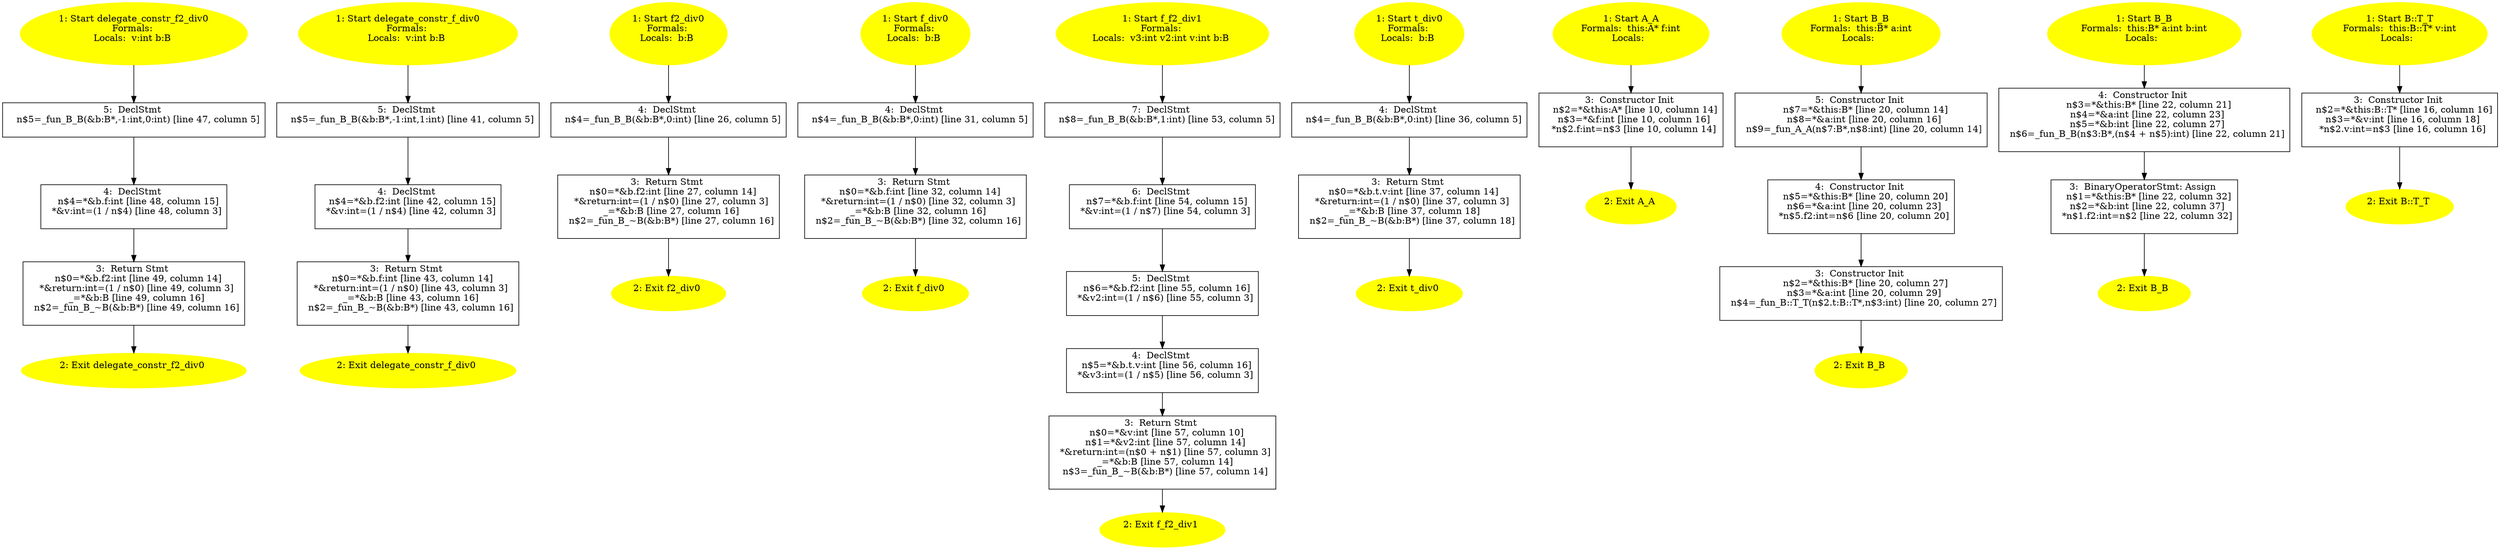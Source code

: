 /* @generated */
digraph cfg {
"delegate_constr_f2_div0#13553474688240246893.0ce7e6b119d9277f847a079378cf30a1_1" [label="1: Start delegate_constr_f2_div0\nFormals: \nLocals:  v:int b:B \n  " color=yellow style=filled]
	

	 "delegate_constr_f2_div0#13553474688240246893.0ce7e6b119d9277f847a079378cf30a1_1" -> "delegate_constr_f2_div0#13553474688240246893.0ce7e6b119d9277f847a079378cf30a1_5" ;
"delegate_constr_f2_div0#13553474688240246893.0ce7e6b119d9277f847a079378cf30a1_2" [label="2: Exit delegate_constr_f2_div0 \n  " color=yellow style=filled]
	

"delegate_constr_f2_div0#13553474688240246893.0ce7e6b119d9277f847a079378cf30a1_3" [label="3:  Return Stmt \n   n$0=*&b.f2:int [line 49, column 14]\n  *&return:int=(1 / n$0) [line 49, column 3]\n  _=*&b:B [line 49, column 16]\n  n$2=_fun_B_~B(&b:B*) [line 49, column 16]\n " shape="box"]
	

	 "delegate_constr_f2_div0#13553474688240246893.0ce7e6b119d9277f847a079378cf30a1_3" -> "delegate_constr_f2_div0#13553474688240246893.0ce7e6b119d9277f847a079378cf30a1_2" ;
"delegate_constr_f2_div0#13553474688240246893.0ce7e6b119d9277f847a079378cf30a1_4" [label="4:  DeclStmt \n   n$4=*&b.f:int [line 48, column 15]\n  *&v:int=(1 / n$4) [line 48, column 3]\n " shape="box"]
	

	 "delegate_constr_f2_div0#13553474688240246893.0ce7e6b119d9277f847a079378cf30a1_4" -> "delegate_constr_f2_div0#13553474688240246893.0ce7e6b119d9277f847a079378cf30a1_3" ;
"delegate_constr_f2_div0#13553474688240246893.0ce7e6b119d9277f847a079378cf30a1_5" [label="5:  DeclStmt \n   n$5=_fun_B_B(&b:B*,-1:int,0:int) [line 47, column 5]\n " shape="box"]
	

	 "delegate_constr_f2_div0#13553474688240246893.0ce7e6b119d9277f847a079378cf30a1_5" -> "delegate_constr_f2_div0#13553474688240246893.0ce7e6b119d9277f847a079378cf30a1_4" ;
"delegate_constr_f_div0#5612932889167727636.f7eff0d7a58a3e6a6faddf562531b7f4_1" [label="1: Start delegate_constr_f_div0\nFormals: \nLocals:  v:int b:B \n  " color=yellow style=filled]
	

	 "delegate_constr_f_div0#5612932889167727636.f7eff0d7a58a3e6a6faddf562531b7f4_1" -> "delegate_constr_f_div0#5612932889167727636.f7eff0d7a58a3e6a6faddf562531b7f4_5" ;
"delegate_constr_f_div0#5612932889167727636.f7eff0d7a58a3e6a6faddf562531b7f4_2" [label="2: Exit delegate_constr_f_div0 \n  " color=yellow style=filled]
	

"delegate_constr_f_div0#5612932889167727636.f7eff0d7a58a3e6a6faddf562531b7f4_3" [label="3:  Return Stmt \n   n$0=*&b.f:int [line 43, column 14]\n  *&return:int=(1 / n$0) [line 43, column 3]\n  _=*&b:B [line 43, column 16]\n  n$2=_fun_B_~B(&b:B*) [line 43, column 16]\n " shape="box"]
	

	 "delegate_constr_f_div0#5612932889167727636.f7eff0d7a58a3e6a6faddf562531b7f4_3" -> "delegate_constr_f_div0#5612932889167727636.f7eff0d7a58a3e6a6faddf562531b7f4_2" ;
"delegate_constr_f_div0#5612932889167727636.f7eff0d7a58a3e6a6faddf562531b7f4_4" [label="4:  DeclStmt \n   n$4=*&b.f2:int [line 42, column 15]\n  *&v:int=(1 / n$4) [line 42, column 3]\n " shape="box"]
	

	 "delegate_constr_f_div0#5612932889167727636.f7eff0d7a58a3e6a6faddf562531b7f4_4" -> "delegate_constr_f_div0#5612932889167727636.f7eff0d7a58a3e6a6faddf562531b7f4_3" ;
"delegate_constr_f_div0#5612932889167727636.f7eff0d7a58a3e6a6faddf562531b7f4_5" [label="5:  DeclStmt \n   n$5=_fun_B_B(&b:B*,-1:int,1:int) [line 41, column 5]\n " shape="box"]
	

	 "delegate_constr_f_div0#5612932889167727636.f7eff0d7a58a3e6a6faddf562531b7f4_5" -> "delegate_constr_f_div0#5612932889167727636.f7eff0d7a58a3e6a6faddf562531b7f4_4" ;
"f2_div0#7534053771484990951.dd0b0233a011b5600e68aef2c840bcef_1" [label="1: Start f2_div0\nFormals: \nLocals:  b:B \n  " color=yellow style=filled]
	

	 "f2_div0#7534053771484990951.dd0b0233a011b5600e68aef2c840bcef_1" -> "f2_div0#7534053771484990951.dd0b0233a011b5600e68aef2c840bcef_4" ;
"f2_div0#7534053771484990951.dd0b0233a011b5600e68aef2c840bcef_2" [label="2: Exit f2_div0 \n  " color=yellow style=filled]
	

"f2_div0#7534053771484990951.dd0b0233a011b5600e68aef2c840bcef_3" [label="3:  Return Stmt \n   n$0=*&b.f2:int [line 27, column 14]\n  *&return:int=(1 / n$0) [line 27, column 3]\n  _=*&b:B [line 27, column 16]\n  n$2=_fun_B_~B(&b:B*) [line 27, column 16]\n " shape="box"]
	

	 "f2_div0#7534053771484990951.dd0b0233a011b5600e68aef2c840bcef_3" -> "f2_div0#7534053771484990951.dd0b0233a011b5600e68aef2c840bcef_2" ;
"f2_div0#7534053771484990951.dd0b0233a011b5600e68aef2c840bcef_4" [label="4:  DeclStmt \n   n$4=_fun_B_B(&b:B*,0:int) [line 26, column 5]\n " shape="box"]
	

	 "f2_div0#7534053771484990951.dd0b0233a011b5600e68aef2c840bcef_4" -> "f2_div0#7534053771484990951.dd0b0233a011b5600e68aef2c840bcef_3" ;
"f_div0#425664895438337450.ac4424ba5cea731e26a9fe2fb1b0b687_1" [label="1: Start f_div0\nFormals: \nLocals:  b:B \n  " color=yellow style=filled]
	

	 "f_div0#425664895438337450.ac4424ba5cea731e26a9fe2fb1b0b687_1" -> "f_div0#425664895438337450.ac4424ba5cea731e26a9fe2fb1b0b687_4" ;
"f_div0#425664895438337450.ac4424ba5cea731e26a9fe2fb1b0b687_2" [label="2: Exit f_div0 \n  " color=yellow style=filled]
	

"f_div0#425664895438337450.ac4424ba5cea731e26a9fe2fb1b0b687_3" [label="3:  Return Stmt \n   n$0=*&b.f:int [line 32, column 14]\n  *&return:int=(1 / n$0) [line 32, column 3]\n  _=*&b:B [line 32, column 16]\n  n$2=_fun_B_~B(&b:B*) [line 32, column 16]\n " shape="box"]
	

	 "f_div0#425664895438337450.ac4424ba5cea731e26a9fe2fb1b0b687_3" -> "f_div0#425664895438337450.ac4424ba5cea731e26a9fe2fb1b0b687_2" ;
"f_div0#425664895438337450.ac4424ba5cea731e26a9fe2fb1b0b687_4" [label="4:  DeclStmt \n   n$4=_fun_B_B(&b:B*,0:int) [line 31, column 5]\n " shape="box"]
	

	 "f_div0#425664895438337450.ac4424ba5cea731e26a9fe2fb1b0b687_4" -> "f_div0#425664895438337450.ac4424ba5cea731e26a9fe2fb1b0b687_3" ;
"f_f2_div1#1916649103065485619.7e2fb5eeaa415affd6bdd86573d188de_1" [label="1: Start f_f2_div1\nFormals: \nLocals:  v3:int v2:int v:int b:B \n  " color=yellow style=filled]
	

	 "f_f2_div1#1916649103065485619.7e2fb5eeaa415affd6bdd86573d188de_1" -> "f_f2_div1#1916649103065485619.7e2fb5eeaa415affd6bdd86573d188de_7" ;
"f_f2_div1#1916649103065485619.7e2fb5eeaa415affd6bdd86573d188de_2" [label="2: Exit f_f2_div1 \n  " color=yellow style=filled]
	

"f_f2_div1#1916649103065485619.7e2fb5eeaa415affd6bdd86573d188de_3" [label="3:  Return Stmt \n   n$0=*&v:int [line 57, column 10]\n  n$1=*&v2:int [line 57, column 14]\n  *&return:int=(n$0 + n$1) [line 57, column 3]\n  _=*&b:B [line 57, column 14]\n  n$3=_fun_B_~B(&b:B*) [line 57, column 14]\n " shape="box"]
	

	 "f_f2_div1#1916649103065485619.7e2fb5eeaa415affd6bdd86573d188de_3" -> "f_f2_div1#1916649103065485619.7e2fb5eeaa415affd6bdd86573d188de_2" ;
"f_f2_div1#1916649103065485619.7e2fb5eeaa415affd6bdd86573d188de_4" [label="4:  DeclStmt \n   n$5=*&b.t.v:int [line 56, column 16]\n  *&v3:int=(1 / n$5) [line 56, column 3]\n " shape="box"]
	

	 "f_f2_div1#1916649103065485619.7e2fb5eeaa415affd6bdd86573d188de_4" -> "f_f2_div1#1916649103065485619.7e2fb5eeaa415affd6bdd86573d188de_3" ;
"f_f2_div1#1916649103065485619.7e2fb5eeaa415affd6bdd86573d188de_5" [label="5:  DeclStmt \n   n$6=*&b.f2:int [line 55, column 16]\n  *&v2:int=(1 / n$6) [line 55, column 3]\n " shape="box"]
	

	 "f_f2_div1#1916649103065485619.7e2fb5eeaa415affd6bdd86573d188de_5" -> "f_f2_div1#1916649103065485619.7e2fb5eeaa415affd6bdd86573d188de_4" ;
"f_f2_div1#1916649103065485619.7e2fb5eeaa415affd6bdd86573d188de_6" [label="6:  DeclStmt \n   n$7=*&b.f:int [line 54, column 15]\n  *&v:int=(1 / n$7) [line 54, column 3]\n " shape="box"]
	

	 "f_f2_div1#1916649103065485619.7e2fb5eeaa415affd6bdd86573d188de_6" -> "f_f2_div1#1916649103065485619.7e2fb5eeaa415affd6bdd86573d188de_5" ;
"f_f2_div1#1916649103065485619.7e2fb5eeaa415affd6bdd86573d188de_7" [label="7:  DeclStmt \n   n$8=_fun_B_B(&b:B*,1:int) [line 53, column 5]\n " shape="box"]
	

	 "f_f2_div1#1916649103065485619.7e2fb5eeaa415affd6bdd86573d188de_7" -> "f_f2_div1#1916649103065485619.7e2fb5eeaa415affd6bdd86573d188de_6" ;
"t_div0#3531430030893775324.a762c245df414e083e61674c93898055_1" [label="1: Start t_div0\nFormals: \nLocals:  b:B \n  " color=yellow style=filled]
	

	 "t_div0#3531430030893775324.a762c245df414e083e61674c93898055_1" -> "t_div0#3531430030893775324.a762c245df414e083e61674c93898055_4" ;
"t_div0#3531430030893775324.a762c245df414e083e61674c93898055_2" [label="2: Exit t_div0 \n  " color=yellow style=filled]
	

"t_div0#3531430030893775324.a762c245df414e083e61674c93898055_3" [label="3:  Return Stmt \n   n$0=*&b.t.v:int [line 37, column 14]\n  *&return:int=(1 / n$0) [line 37, column 3]\n  _=*&b:B [line 37, column 18]\n  n$2=_fun_B_~B(&b:B*) [line 37, column 18]\n " shape="box"]
	

	 "t_div0#3531430030893775324.a762c245df414e083e61674c93898055_3" -> "t_div0#3531430030893775324.a762c245df414e083e61674c93898055_2" ;
"t_div0#3531430030893775324.a762c245df414e083e61674c93898055_4" [label="4:  DeclStmt \n   n$4=_fun_B_B(&b:B*,0:int) [line 36, column 5]\n " shape="box"]
	

	 "t_div0#3531430030893775324.a762c245df414e083e61674c93898055_4" -> "t_div0#3531430030893775324.a762c245df414e083e61674c93898055_3" ;
"A#A#{14779048587651412014}.4ba2c6594c8960564bedc7b6cbdf6ae0_1" [label="1: Start A_A\nFormals:  this:A* f:int\nLocals:  \n  " color=yellow style=filled]
	

	 "A#A#{14779048587651412014}.4ba2c6594c8960564bedc7b6cbdf6ae0_1" -> "A#A#{14779048587651412014}.4ba2c6594c8960564bedc7b6cbdf6ae0_3" ;
"A#A#{14779048587651412014}.4ba2c6594c8960564bedc7b6cbdf6ae0_2" [label="2: Exit A_A \n  " color=yellow style=filled]
	

"A#A#{14779048587651412014}.4ba2c6594c8960564bedc7b6cbdf6ae0_3" [label="3:  Constructor Init \n   n$2=*&this:A* [line 10, column 14]\n  n$3=*&f:int [line 10, column 16]\n  *n$2.f:int=n$3 [line 10, column 14]\n " shape="box"]
	

	 "A#A#{14779048587651412014}.4ba2c6594c8960564bedc7b6cbdf6ae0_3" -> "A#A#{14779048587651412014}.4ba2c6594c8960564bedc7b6cbdf6ae0_2" ;
"B#B#{10798906211412859239}.a51813e44ba191ffaf76fde9e0b33185_1" [label="1: Start B_B\nFormals:  this:B* a:int\nLocals:  \n  " color=yellow style=filled]
	

	 "B#B#{10798906211412859239}.a51813e44ba191ffaf76fde9e0b33185_1" -> "B#B#{10798906211412859239}.a51813e44ba191ffaf76fde9e0b33185_5" ;
"B#B#{10798906211412859239}.a51813e44ba191ffaf76fde9e0b33185_2" [label="2: Exit B_B \n  " color=yellow style=filled]
	

"B#B#{10798906211412859239}.a51813e44ba191ffaf76fde9e0b33185_3" [label="3:  Constructor Init \n   n$2=*&this:B* [line 20, column 27]\n  n$3=*&a:int [line 20, column 29]\n  n$4=_fun_B::T_T(n$2.t:B::T*,n$3:int) [line 20, column 27]\n " shape="box"]
	

	 "B#B#{10798906211412859239}.a51813e44ba191ffaf76fde9e0b33185_3" -> "B#B#{10798906211412859239}.a51813e44ba191ffaf76fde9e0b33185_2" ;
"B#B#{10798906211412859239}.a51813e44ba191ffaf76fde9e0b33185_4" [label="4:  Constructor Init \n   n$5=*&this:B* [line 20, column 20]\n  n$6=*&a:int [line 20, column 23]\n  *n$5.f2:int=n$6 [line 20, column 20]\n " shape="box"]
	

	 "B#B#{10798906211412859239}.a51813e44ba191ffaf76fde9e0b33185_4" -> "B#B#{10798906211412859239}.a51813e44ba191ffaf76fde9e0b33185_3" ;
"B#B#{10798906211412859239}.a51813e44ba191ffaf76fde9e0b33185_5" [label="5:  Constructor Init \n   n$7=*&this:B* [line 20, column 14]\n  n$8=*&a:int [line 20, column 16]\n  n$9=_fun_A_A(n$7:B*,n$8:int) [line 20, column 14]\n " shape="box"]
	

	 "B#B#{10798906211412859239}.a51813e44ba191ffaf76fde9e0b33185_5" -> "B#B#{10798906211412859239}.a51813e44ba191ffaf76fde9e0b33185_4" ;
"B#B#{12472590675666260682}.da2bf46e3a176d218006b99f6059cb97_1" [label="1: Start B_B\nFormals:  this:B* a:int b:int\nLocals:  \n  " color=yellow style=filled]
	

	 "B#B#{12472590675666260682}.da2bf46e3a176d218006b99f6059cb97_1" -> "B#B#{12472590675666260682}.da2bf46e3a176d218006b99f6059cb97_4" ;
"B#B#{12472590675666260682}.da2bf46e3a176d218006b99f6059cb97_2" [label="2: Exit B_B \n  " color=yellow style=filled]
	

"B#B#{12472590675666260682}.da2bf46e3a176d218006b99f6059cb97_3" [label="3:  BinaryOperatorStmt: Assign \n   n$1=*&this:B* [line 22, column 32]\n  n$2=*&b:int [line 22, column 37]\n  *n$1.f2:int=n$2 [line 22, column 32]\n " shape="box"]
	

	 "B#B#{12472590675666260682}.da2bf46e3a176d218006b99f6059cb97_3" -> "B#B#{12472590675666260682}.da2bf46e3a176d218006b99f6059cb97_2" ;
"B#B#{12472590675666260682}.da2bf46e3a176d218006b99f6059cb97_4" [label="4:  Constructor Init \n   n$3=*&this:B* [line 22, column 21]\n  n$4=*&a:int [line 22, column 23]\n  n$5=*&b:int [line 22, column 27]\n  n$6=_fun_B_B(n$3:B*,(n$4 + n$5):int) [line 22, column 21]\n " shape="box"]
	

	 "B#B#{12472590675666260682}.da2bf46e3a176d218006b99f6059cb97_4" -> "B#B#{12472590675666260682}.da2bf46e3a176d218006b99f6059cb97_3" ;
"T#T#B#{10782891829941482898}.2f080fd8e7f17199a0e7ff14c49d6dba_1" [label="1: Start B::T_T\nFormals:  this:B::T* v:int\nLocals:  \n  " color=yellow style=filled]
	

	 "T#T#B#{10782891829941482898}.2f080fd8e7f17199a0e7ff14c49d6dba_1" -> "T#T#B#{10782891829941482898}.2f080fd8e7f17199a0e7ff14c49d6dba_3" ;
"T#T#B#{10782891829941482898}.2f080fd8e7f17199a0e7ff14c49d6dba_2" [label="2: Exit B::T_T \n  " color=yellow style=filled]
	

"T#T#B#{10782891829941482898}.2f080fd8e7f17199a0e7ff14c49d6dba_3" [label="3:  Constructor Init \n   n$2=*&this:B::T* [line 16, column 16]\n  n$3=*&v:int [line 16, column 18]\n  *n$2.v:int=n$3 [line 16, column 16]\n " shape="box"]
	

	 "T#T#B#{10782891829941482898}.2f080fd8e7f17199a0e7ff14c49d6dba_3" -> "T#T#B#{10782891829941482898}.2f080fd8e7f17199a0e7ff14c49d6dba_2" ;
}
